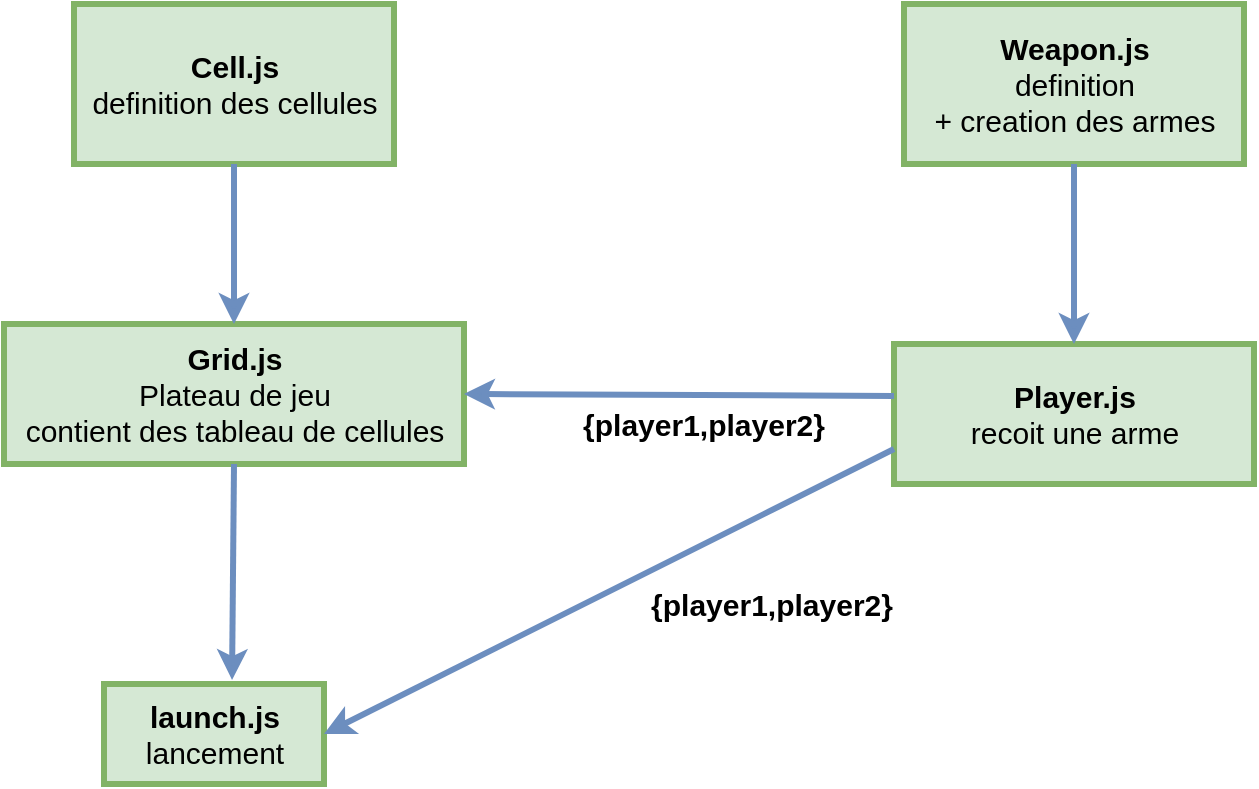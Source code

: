 <mxfile version="13.6.2" type="device"><diagram id="laCsgsNn9RW4IgCEuIkN" name="Page-1"><mxGraphModel dx="1086" dy="816" grid="1" gridSize="10" guides="1" tooltips="1" connect="1" arrows="1" fold="1" page="1" pageScale="1" pageWidth="827" pageHeight="1169" math="0" shadow="0"><root><mxCell id="0"/><mxCell id="1" parent="0"/><mxCell id="5GUbn63K9-ZDJS3WG0JR-3" value="&lt;font style=&quot;font-size: 15px&quot;&gt;&lt;b&gt;Cell.js&lt;br&gt;&lt;/b&gt;definition des cellules&lt;br&gt;&lt;/font&gt;" style="html=1;fillColor=#d5e8d4;strokeColor=#82b366;strokeWidth=3;" parent="1" vertex="1"><mxGeometry x="45" y="70" width="160" height="80" as="geometry"/></mxCell><mxCell id="5GUbn63K9-ZDJS3WG0JR-4" value="&lt;font style=&quot;font-size: 15px&quot;&gt;&lt;b&gt;Grid.js&lt;/b&gt;&lt;br&gt;Plateau de jeu&lt;br&gt;contient des tableau de cellules&lt;br&gt;&lt;/font&gt;" style="html=1;fillColor=#d5e8d4;strokeColor=#82b366;strokeWidth=3;" parent="1" vertex="1"><mxGeometry x="10" y="230" width="230" height="70" as="geometry"/></mxCell><mxCell id="5GUbn63K9-ZDJS3WG0JR-5" value="&lt;font style=&quot;font-size: 15px&quot;&gt;&lt;b&gt;launch.js&lt;/b&gt;&lt;br&gt;lancement&lt;br&gt;&lt;/font&gt;" style="html=1;fillColor=#d5e8d4;strokeColor=#82b366;strokeWidth=3;" parent="1" vertex="1"><mxGeometry x="60" y="410" width="110" height="50" as="geometry"/></mxCell><mxCell id="5GUbn63K9-ZDJS3WG0JR-6" value="&lt;font style=&quot;font-size: 15px&quot;&gt;&lt;b&gt;Player.js&lt;/b&gt;&lt;br&gt;recoit une arme&lt;br&gt;&lt;/font&gt;" style="html=1;fillColor=#d5e8d4;strokeColor=#82b366;strokeWidth=3;" parent="1" vertex="1"><mxGeometry x="455" y="240" width="180" height="70" as="geometry"/></mxCell><mxCell id="5GUbn63K9-ZDJS3WG0JR-7" value="&lt;font style=&quot;font-size: 15px&quot;&gt;&lt;b&gt;Weapon.js&lt;/b&gt;&lt;br&gt;definition &lt;br&gt;+ creation des armes&lt;br&gt;&lt;/font&gt;" style="html=1;fillColor=#d5e8d4;strokeColor=#82b366;strokeWidth=3;" parent="1" vertex="1"><mxGeometry x="460" y="70" width="170" height="80" as="geometry"/></mxCell><mxCell id="5GUbn63K9-ZDJS3WG0JR-8" value="" style="endArrow=classic;html=1;exitX=0.5;exitY=1;exitDx=0;exitDy=0;strokeWidth=3;fillColor=#dae8fc;strokeColor=#6c8ebf;" parent="1" source="5GUbn63K9-ZDJS3WG0JR-3" target="5GUbn63K9-ZDJS3WG0JR-4" edge="1"><mxGeometry width="50" height="50" relative="1" as="geometry"><mxPoint x="310" y="400" as="sourcePoint"/><mxPoint x="260" y="210" as="targetPoint"/></mxGeometry></mxCell><mxCell id="5GUbn63K9-ZDJS3WG0JR-9" value="" style="endArrow=classic;html=1;exitX=0.5;exitY=1;exitDx=0;exitDy=0;strokeWidth=3;fillColor=#dae8fc;strokeColor=#6c8ebf;entryX=0.5;entryY=0;entryDx=0;entryDy=0;" parent="1" source="5GUbn63K9-ZDJS3WG0JR-7" target="5GUbn63K9-ZDJS3WG0JR-6" edge="1"><mxGeometry width="50" height="50" relative="1" as="geometry"><mxPoint x="125" y="150" as="sourcePoint"/><mxPoint x="125" y="240" as="targetPoint"/></mxGeometry></mxCell><mxCell id="5GUbn63K9-ZDJS3WG0JR-10" value="" style="endArrow=classic;html=1;exitX=0.5;exitY=1;exitDx=0;exitDy=0;strokeWidth=3;fillColor=#dae8fc;strokeColor=#6c8ebf;entryX=0.582;entryY=-0.04;entryDx=0;entryDy=0;entryPerimeter=0;" parent="1" source="5GUbn63K9-ZDJS3WG0JR-4" target="5GUbn63K9-ZDJS3WG0JR-5" edge="1"><mxGeometry width="50" height="50" relative="1" as="geometry"><mxPoint x="114.5" y="280" as="sourcePoint"/><mxPoint x="114.5" y="370" as="targetPoint"/></mxGeometry></mxCell><mxCell id="A8T_o5vV6dQgk5hY5QZn-1" value="" style="endArrow=classic;html=1;exitX=0;exitY=0.371;exitDx=0;exitDy=0;strokeWidth=3;fillColor=#dae8fc;strokeColor=#6c8ebf;entryX=1;entryY=0.5;entryDx=0;entryDy=0;exitPerimeter=0;" edge="1" parent="1" source="5GUbn63K9-ZDJS3WG0JR-6" target="5GUbn63K9-ZDJS3WG0JR-4"><mxGeometry width="50" height="50" relative="1" as="geometry"><mxPoint x="555" y="160" as="sourcePoint"/><mxPoint x="555" y="250" as="targetPoint"/></mxGeometry></mxCell><mxCell id="A8T_o5vV6dQgk5hY5QZn-2" value="&lt;b&gt;&lt;font style=&quot;font-size: 15px&quot;&gt;{player1,player2}&lt;/font&gt;&lt;/b&gt;" style="text;html=1;strokeColor=none;fillColor=none;align=center;verticalAlign=middle;whiteSpace=wrap;rounded=0;strokeWidth=2;" vertex="1" parent="1"><mxGeometry x="340" y="270" width="40" height="20" as="geometry"/></mxCell><mxCell id="A8T_o5vV6dQgk5hY5QZn-8" value="" style="endArrow=classic;html=1;exitX=0;exitY=0.75;exitDx=0;exitDy=0;strokeWidth=3;fillColor=#dae8fc;strokeColor=#6c8ebf;entryX=1;entryY=0.5;entryDx=0;entryDy=0;" edge="1" parent="1" source="5GUbn63K9-ZDJS3WG0JR-6" target="5GUbn63K9-ZDJS3WG0JR-5"><mxGeometry width="50" height="50" relative="1" as="geometry"><mxPoint x="465" y="275.97" as="sourcePoint"/><mxPoint x="250" y="275" as="targetPoint"/></mxGeometry></mxCell><mxCell id="A8T_o5vV6dQgk5hY5QZn-9" value="&lt;b&gt;&lt;font style=&quot;font-size: 15px&quot;&gt;{player1,player2}&lt;/font&gt;&lt;/b&gt;" style="text;html=1;strokeColor=none;fillColor=none;align=center;verticalAlign=middle;whiteSpace=wrap;rounded=0;strokeWidth=2;" vertex="1" parent="1"><mxGeometry x="374" y="360" width="40" height="20" as="geometry"/></mxCell></root></mxGraphModel></diagram></mxfile>